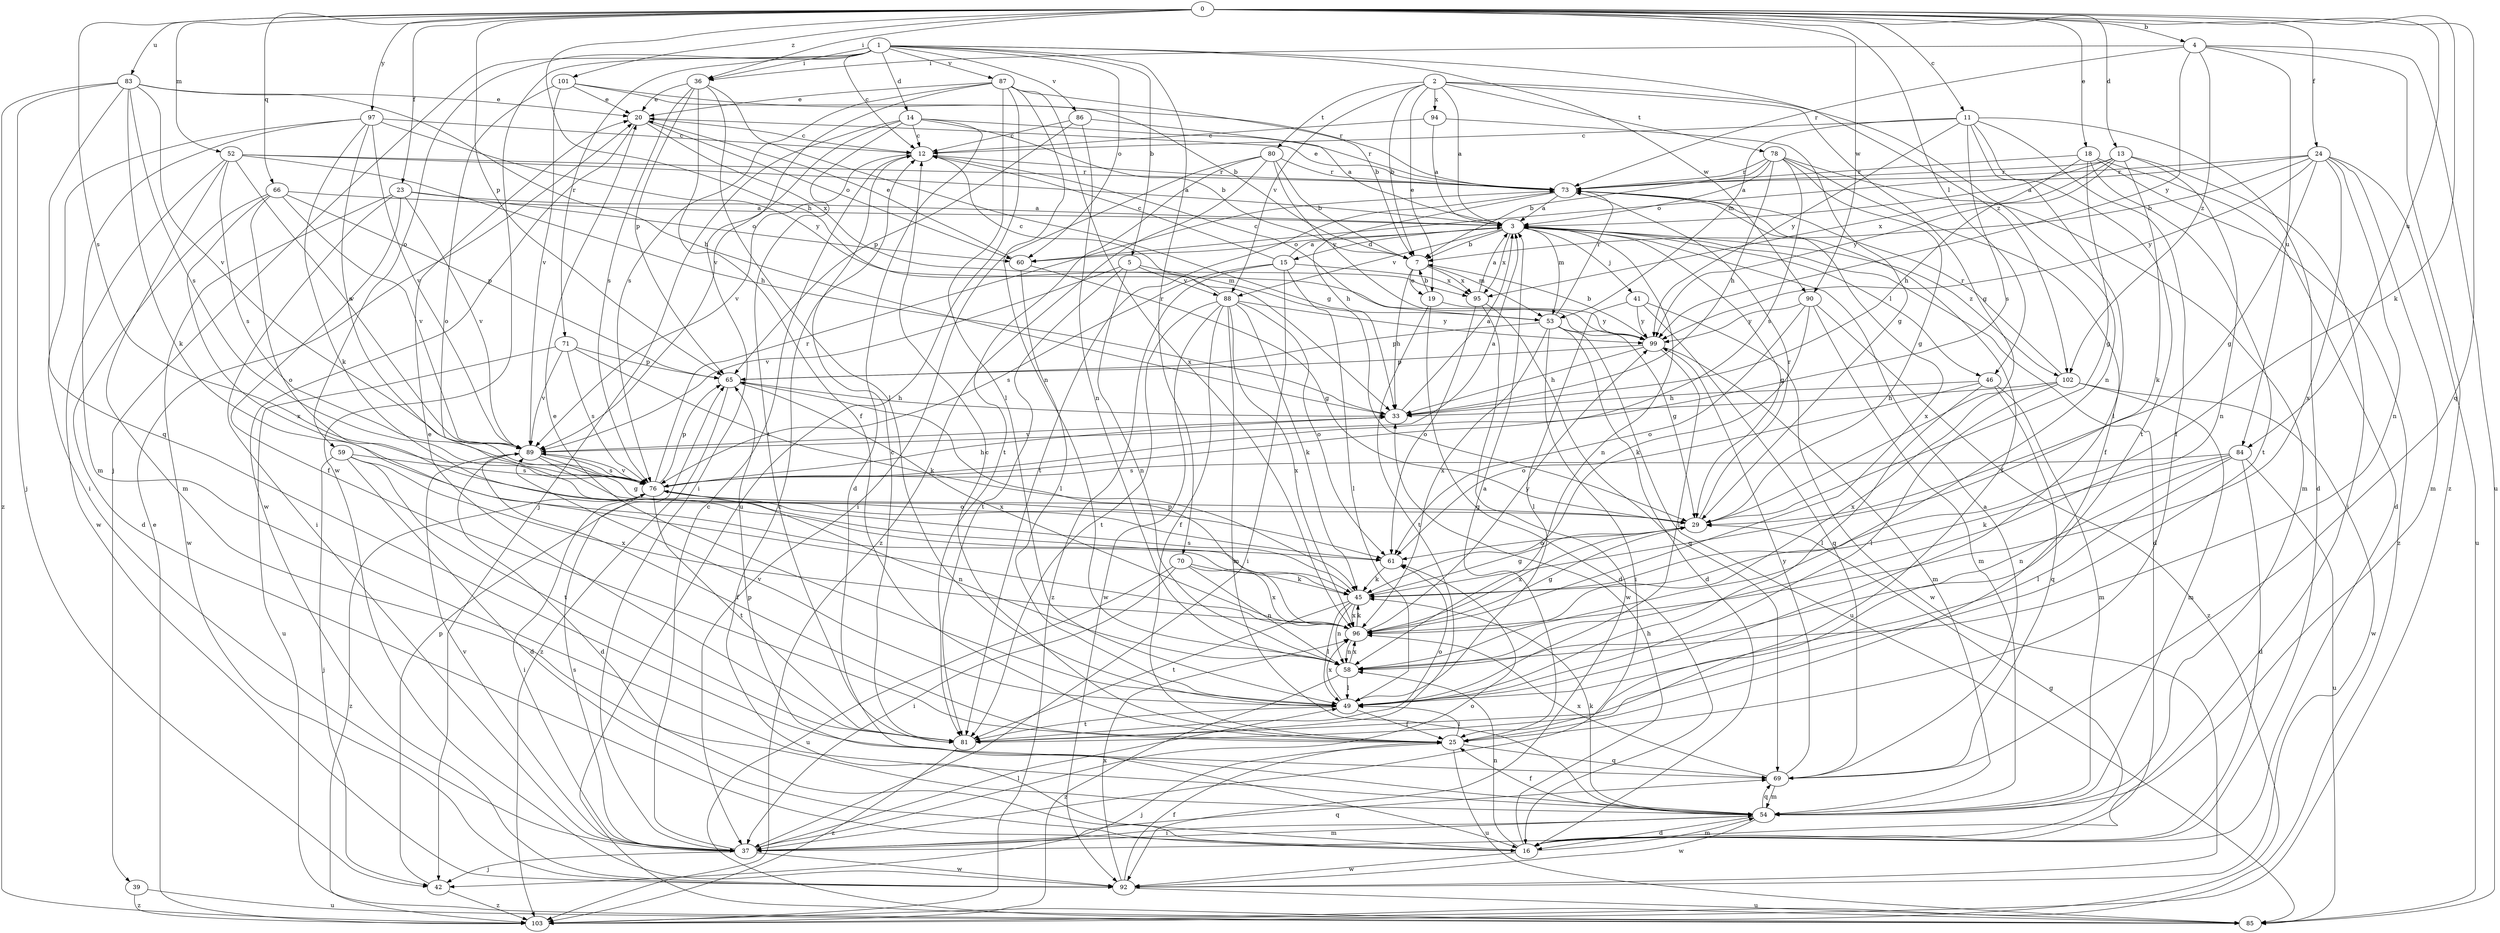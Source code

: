 strict digraph  {
0;
1;
2;
3;
4;
5;
7;
11;
12;
13;
14;
15;
16;
18;
19;
20;
23;
24;
25;
29;
33;
36;
37;
39;
41;
42;
45;
46;
49;
52;
53;
54;
58;
59;
60;
61;
65;
66;
69;
70;
71;
73;
76;
78;
80;
81;
83;
84;
85;
86;
87;
88;
89;
90;
92;
94;
95;
96;
97;
99;
101;
102;
103;
0 -> 4  [label=b];
0 -> 11  [label=c];
0 -> 13  [label=d];
0 -> 18  [label=e];
0 -> 23  [label=f];
0 -> 24  [label=f];
0 -> 33  [label=h];
0 -> 36  [label=i];
0 -> 45  [label=k];
0 -> 46  [label=l];
0 -> 52  [label=m];
0 -> 65  [label=p];
0 -> 66  [label=q];
0 -> 69  [label=q];
0 -> 76  [label=s];
0 -> 83  [label=u];
0 -> 84  [label=u];
0 -> 90  [label=w];
0 -> 97  [label=y];
0 -> 101  [label=z];
1 -> 5  [label=b];
1 -> 12  [label=c];
1 -> 14  [label=d];
1 -> 36  [label=i];
1 -> 39  [label=j];
1 -> 59  [label=o];
1 -> 60  [label=o];
1 -> 70  [label=r];
1 -> 71  [label=r];
1 -> 86  [label=v];
1 -> 87  [label=v];
1 -> 90  [label=w];
1 -> 92  [label=w];
1 -> 102  [label=z];
2 -> 3  [label=a];
2 -> 7  [label=b];
2 -> 19  [label=e];
2 -> 29  [label=g];
2 -> 58  [label=n];
2 -> 78  [label=t];
2 -> 80  [label=t];
2 -> 88  [label=v];
2 -> 94  [label=x];
3 -> 7  [label=b];
3 -> 15  [label=d];
3 -> 16  [label=d];
3 -> 29  [label=g];
3 -> 41  [label=j];
3 -> 46  [label=l];
3 -> 53  [label=m];
3 -> 58  [label=n];
3 -> 60  [label=o];
3 -> 88  [label=v];
3 -> 95  [label=x];
3 -> 102  [label=z];
4 -> 36  [label=i];
4 -> 73  [label=r];
4 -> 84  [label=u];
4 -> 85  [label=u];
4 -> 99  [label=y];
4 -> 102  [label=z];
4 -> 103  [label=z];
5 -> 53  [label=m];
5 -> 58  [label=n];
5 -> 81  [label=t];
5 -> 88  [label=v];
5 -> 89  [label=v];
7 -> 19  [label=e];
7 -> 33  [label=h];
7 -> 53  [label=m];
7 -> 95  [label=x];
11 -> 12  [label=c];
11 -> 16  [label=d];
11 -> 25  [label=f];
11 -> 49  [label=l];
11 -> 53  [label=m];
11 -> 76  [label=s];
11 -> 81  [label=t];
11 -> 99  [label=y];
12 -> 73  [label=r];
12 -> 89  [label=v];
13 -> 3  [label=a];
13 -> 37  [label=i];
13 -> 45  [label=k];
13 -> 58  [label=n];
13 -> 73  [label=r];
13 -> 95  [label=x];
13 -> 99  [label=y];
14 -> 7  [label=b];
14 -> 12  [label=c];
14 -> 16  [label=d];
14 -> 37  [label=i];
14 -> 42  [label=j];
14 -> 73  [label=r];
14 -> 81  [label=t];
15 -> 3  [label=a];
15 -> 12  [label=c];
15 -> 37  [label=i];
15 -> 49  [label=l];
15 -> 76  [label=s];
15 -> 95  [label=x];
15 -> 103  [label=z];
16 -> 12  [label=c];
16 -> 29  [label=g];
16 -> 33  [label=h];
16 -> 54  [label=m];
16 -> 58  [label=n];
16 -> 92  [label=w];
18 -> 16  [label=d];
18 -> 29  [label=g];
18 -> 33  [label=h];
18 -> 73  [label=r];
18 -> 81  [label=t];
18 -> 103  [label=z];
19 -> 7  [label=b];
19 -> 16  [label=d];
19 -> 81  [label=t];
19 -> 99  [label=y];
20 -> 12  [label=c];
20 -> 60  [label=o];
20 -> 92  [label=w];
20 -> 95  [label=x];
23 -> 3  [label=a];
23 -> 25  [label=f];
23 -> 37  [label=i];
23 -> 60  [label=o];
23 -> 89  [label=v];
23 -> 92  [label=w];
24 -> 7  [label=b];
24 -> 29  [label=g];
24 -> 54  [label=m];
24 -> 58  [label=n];
24 -> 60  [label=o];
24 -> 73  [label=r];
24 -> 85  [label=u];
24 -> 96  [label=x];
24 -> 99  [label=y];
25 -> 3  [label=a];
25 -> 12  [label=c];
25 -> 42  [label=j];
25 -> 49  [label=l];
25 -> 69  [label=q];
25 -> 85  [label=u];
29 -> 61  [label=o];
29 -> 73  [label=r];
29 -> 96  [label=x];
33 -> 3  [label=a];
33 -> 89  [label=v];
36 -> 20  [label=e];
36 -> 25  [label=f];
36 -> 29  [label=g];
36 -> 49  [label=l];
36 -> 65  [label=p];
36 -> 76  [label=s];
37 -> 12  [label=c];
37 -> 42  [label=j];
37 -> 49  [label=l];
37 -> 54  [label=m];
37 -> 61  [label=o];
37 -> 69  [label=q];
37 -> 76  [label=s];
37 -> 89  [label=v];
37 -> 92  [label=w];
39 -> 85  [label=u];
39 -> 103  [label=z];
41 -> 49  [label=l];
41 -> 69  [label=q];
41 -> 92  [label=w];
41 -> 99  [label=y];
42 -> 65  [label=p];
42 -> 103  [label=z];
45 -> 29  [label=g];
45 -> 49  [label=l];
45 -> 58  [label=n];
45 -> 76  [label=s];
45 -> 81  [label=t];
45 -> 96  [label=x];
46 -> 33  [label=h];
46 -> 49  [label=l];
46 -> 54  [label=m];
46 -> 61  [label=o];
46 -> 69  [label=q];
49 -> 20  [label=e];
49 -> 25  [label=f];
49 -> 81  [label=t];
49 -> 89  [label=v];
49 -> 96  [label=x];
52 -> 3  [label=a];
52 -> 33  [label=h];
52 -> 54  [label=m];
52 -> 73  [label=r];
52 -> 76  [label=s];
52 -> 89  [label=v];
52 -> 92  [label=w];
53 -> 12  [label=c];
53 -> 16  [label=d];
53 -> 29  [label=g];
53 -> 37  [label=i];
53 -> 65  [label=p];
53 -> 73  [label=r];
53 -> 85  [label=u];
53 -> 96  [label=x];
54 -> 16  [label=d];
54 -> 25  [label=f];
54 -> 37  [label=i];
54 -> 45  [label=k];
54 -> 65  [label=p];
54 -> 69  [label=q];
54 -> 92  [label=w];
58 -> 49  [label=l];
58 -> 96  [label=x];
58 -> 103  [label=z];
59 -> 16  [label=d];
59 -> 42  [label=j];
59 -> 76  [label=s];
59 -> 81  [label=t];
59 -> 96  [label=x];
60 -> 20  [label=e];
60 -> 29  [label=g];
60 -> 49  [label=l];
61 -> 45  [label=k];
65 -> 33  [label=h];
65 -> 96  [label=x];
65 -> 103  [label=z];
66 -> 3  [label=a];
66 -> 16  [label=d];
66 -> 61  [label=o];
66 -> 65  [label=p];
66 -> 89  [label=v];
66 -> 96  [label=x];
69 -> 3  [label=a];
69 -> 54  [label=m];
69 -> 96  [label=x];
69 -> 99  [label=y];
70 -> 37  [label=i];
70 -> 45  [label=k];
70 -> 58  [label=n];
70 -> 85  [label=u];
70 -> 96  [label=x];
71 -> 45  [label=k];
71 -> 65  [label=p];
71 -> 76  [label=s];
71 -> 85  [label=u];
71 -> 89  [label=v];
73 -> 3  [label=a];
73 -> 20  [label=e];
73 -> 25  [label=f];
73 -> 33  [label=h];
73 -> 81  [label=t];
73 -> 96  [label=x];
76 -> 29  [label=g];
76 -> 33  [label=h];
76 -> 37  [label=i];
76 -> 58  [label=n];
76 -> 65  [label=p];
76 -> 73  [label=r];
76 -> 81  [label=t];
76 -> 89  [label=v];
76 -> 103  [label=z];
78 -> 3  [label=a];
78 -> 7  [label=b];
78 -> 25  [label=f];
78 -> 29  [label=g];
78 -> 33  [label=h];
78 -> 54  [label=m];
78 -> 73  [label=r];
78 -> 76  [label=s];
80 -> 7  [label=b];
80 -> 37  [label=i];
80 -> 73  [label=r];
80 -> 81  [label=t];
80 -> 99  [label=y];
80 -> 103  [label=z];
81 -> 12  [label=c];
81 -> 20  [label=e];
81 -> 61  [label=o];
81 -> 103  [label=z];
83 -> 20  [label=e];
83 -> 33  [label=h];
83 -> 42  [label=j];
83 -> 45  [label=k];
83 -> 69  [label=q];
83 -> 76  [label=s];
83 -> 89  [label=v];
83 -> 103  [label=z];
84 -> 16  [label=d];
84 -> 45  [label=k];
84 -> 49  [label=l];
84 -> 58  [label=n];
84 -> 76  [label=s];
84 -> 85  [label=u];
86 -> 3  [label=a];
86 -> 12  [label=c];
86 -> 58  [label=n];
86 -> 65  [label=p];
87 -> 7  [label=b];
87 -> 20  [label=e];
87 -> 49  [label=l];
87 -> 58  [label=n];
87 -> 76  [label=s];
87 -> 85  [label=u];
87 -> 89  [label=v];
87 -> 96  [label=x];
88 -> 12  [label=c];
88 -> 25  [label=f];
88 -> 45  [label=k];
88 -> 54  [label=m];
88 -> 61  [label=o];
88 -> 81  [label=t];
88 -> 92  [label=w];
88 -> 96  [label=x];
88 -> 99  [label=y];
89 -> 3  [label=a];
89 -> 16  [label=d];
89 -> 25  [label=f];
89 -> 29  [label=g];
89 -> 61  [label=o];
89 -> 76  [label=s];
90 -> 45  [label=k];
90 -> 54  [label=m];
90 -> 61  [label=o];
90 -> 99  [label=y];
90 -> 103  [label=z];
92 -> 25  [label=f];
92 -> 85  [label=u];
92 -> 96  [label=x];
94 -> 3  [label=a];
94 -> 12  [label=c];
94 -> 29  [label=g];
95 -> 3  [label=a];
95 -> 61  [label=o];
95 -> 69  [label=q];
95 -> 92  [label=w];
96 -> 29  [label=g];
96 -> 45  [label=k];
96 -> 58  [label=n];
96 -> 65  [label=p];
96 -> 99  [label=y];
97 -> 12  [label=c];
97 -> 37  [label=i];
97 -> 45  [label=k];
97 -> 54  [label=m];
97 -> 76  [label=s];
97 -> 89  [label=v];
97 -> 99  [label=y];
99 -> 7  [label=b];
99 -> 33  [label=h];
99 -> 49  [label=l];
99 -> 54  [label=m];
99 -> 65  [label=p];
101 -> 7  [label=b];
101 -> 20  [label=e];
101 -> 61  [label=o];
101 -> 73  [label=r];
101 -> 89  [label=v];
102 -> 33  [label=h];
102 -> 49  [label=l];
102 -> 54  [label=m];
102 -> 73  [label=r];
102 -> 92  [label=w];
102 -> 96  [label=x];
103 -> 20  [label=e];
}
